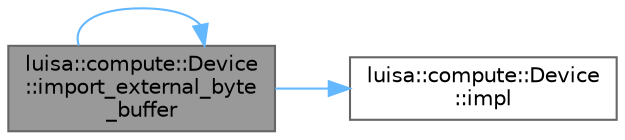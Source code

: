 digraph "luisa::compute::Device::import_external_byte_buffer"
{
 // LATEX_PDF_SIZE
  bgcolor="transparent";
  edge [fontname=Helvetica,fontsize=10,labelfontname=Helvetica,labelfontsize=10];
  node [fontname=Helvetica,fontsize=10,shape=box,height=0.2,width=0.4];
  rankdir="LR";
  Node1 [id="Node000001",label="luisa::compute::Device\l::import_external_byte\l_buffer",height=0.2,width=0.4,color="gray40", fillcolor="grey60", style="filled", fontcolor="black",tooltip=" "];
  Node1 -> Node2 [id="edge1_Node000001_Node000002",color="steelblue1",style="solid",tooltip=" "];
  Node2 [id="Node000002",label="luisa::compute::Device\l::impl",height=0.2,width=0.4,color="grey40", fillcolor="white", style="filled",URL="$classluisa_1_1compute_1_1_device.html#a96f752d01cd2d79759c7b66feb3cb37c",tooltip=" "];
  Node1 -> Node1 [id="edge2_Node000001_Node000001",color="steelblue1",style="solid",tooltip=" "];
}
